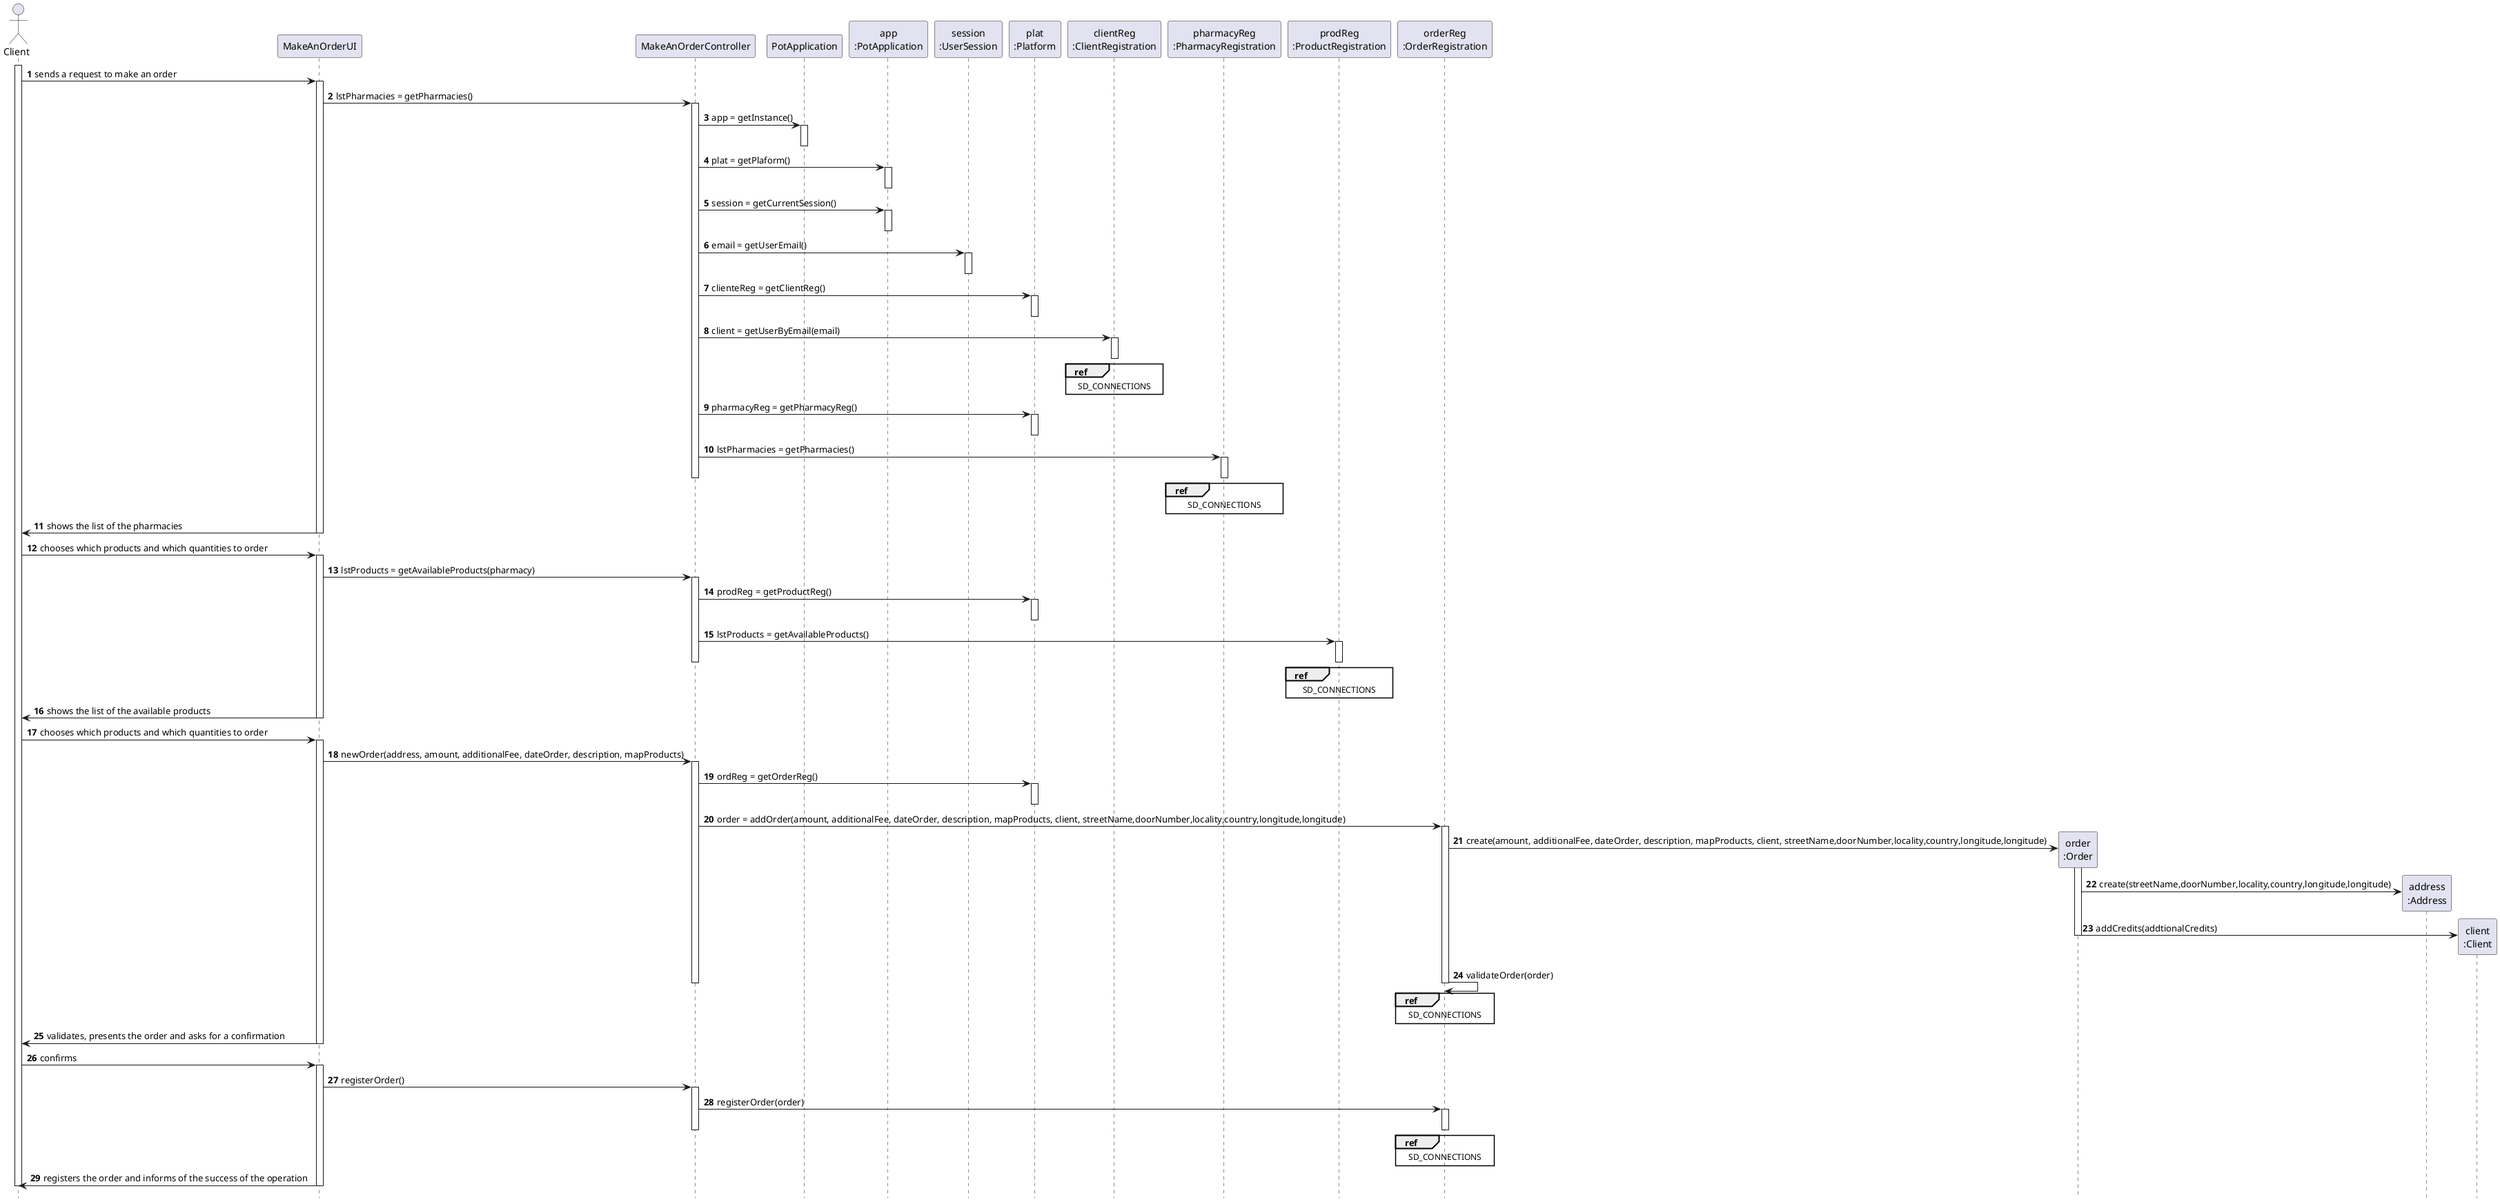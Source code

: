 @startuml
autonumber
hide footbox

actor "Client" as CL

participant "MakeAnOrderUI" as UI
participant "MakeAnOrderController" as CTRL
participant "PotApplication" as _APP
participant "app\n:PotApplication" as APP
participant "session\n:UserSession" as SESSION
participant "plat\n:Platform" as PLAT
participant "clientReg\n:ClientRegistration" as CR
participant "pharmacyReg\n:PharmacyRegistration" as PHR
participant "prodReg\n:ProductRegistration" as PR
participant "orderReg\n:OrderRegistration" as OR
participant "order\n:Order" as O
participant "address\n:Address" as AD
participant "client\n:Client" as C

activate CL

CL -> UI : sends a request to make an order
activate UI
UI -> CTRL : lstPharmacies = getPharmacies()
activate CTRL
CTRL -> _APP: app = getInstance()
activate _APP
deactivate _APP

CTRL -> APP: plat = getPlaform()
activate APP
deactivate APP

CTRL -> APP: session = getCurrentSession()
activate APP
deactivate APP

CTRL -> SESSION: email = getUserEmail()
activate SESSION
deactivate SESSION
CTRL -> PLAT : clienteReg = getClientReg()
activate PLAT
deactivate PLAT
CTRL -> CR : client = getUserByEmail(email)
activate CR
ref over CR
SD_CONNECTIONS
end ref
deactivate CR
CTRL -> PLAT : pharmacyReg = getPharmacyReg()
activate PLAT
deactivate PLAT
CTRL -> PHR : lstPharmacies = getPharmacies()
activate PHR
ref over PHR
SD_CONNECTIONS
end ref
deactivate PHR
deactivate CTRL



UI -> CL : shows the list of the pharmacies
deactivate UI

CL -> UI : chooses which products and which quantities to order
activate UI
UI -> CTRL : lstProducts = getAvailableProducts(pharmacy)
activate CTRL
CTRL -> PLAT : prodReg = getProductReg()
activate PLAT
deactivate PLAT
CTRL -> PR : lstProducts = getAvailableProducts()
activate PR
ref over PR
SD_CONNECTIONS
end ref
deactivate PR
deactivate CTRL
UI -> CL : shows the list of the available products
deactivate UI

CL -> UI : chooses which products and which quantities to order
activate UI
UI -> CTRL : newOrder(address, amount, additionalFee, dateOrder, description, mapProducts)
activate CTRL
CTRL -> PLAT : ordReg = getOrderReg()
activate PLAT
deactivate PLAT
CTRL -> OR : order = addOrder(amount, additionalFee, dateOrder, description, mapProducts, client, streetName,doorNumber,locality,country,longitude,longitude)
activate OR
OR -> O** : create(amount, additionalFee, dateOrder, description, mapProducts, client, streetName,doorNumber,locality,country,longitude,longitude)
activate O
O -> AD** : create(streetName,doorNumber,locality,country,longitude,longitude)
O -> C** : addCredits(addtionalCredits)
deactivate O
OR -> OR : validateOrder(order)
ref over OR
SD_CONNECTIONS
end ref
deactivate OR
deactivate CTRL
UI -> CL : validates, presents the order and asks for a confirmation
deactivate UI

CL -> UI : confirms
activate UI
UI -> CTRL : registerOrder()
activate CTRL
CTRL -> OR : registerOrder(order)
activate OR
ref over OR
SD_CONNECTIONS
end ref
deactivate OR
deactivate CTRL
UI -> CL : registers the order and informs of the success of the operation
deactivate UI
deactivate CL

@enduml